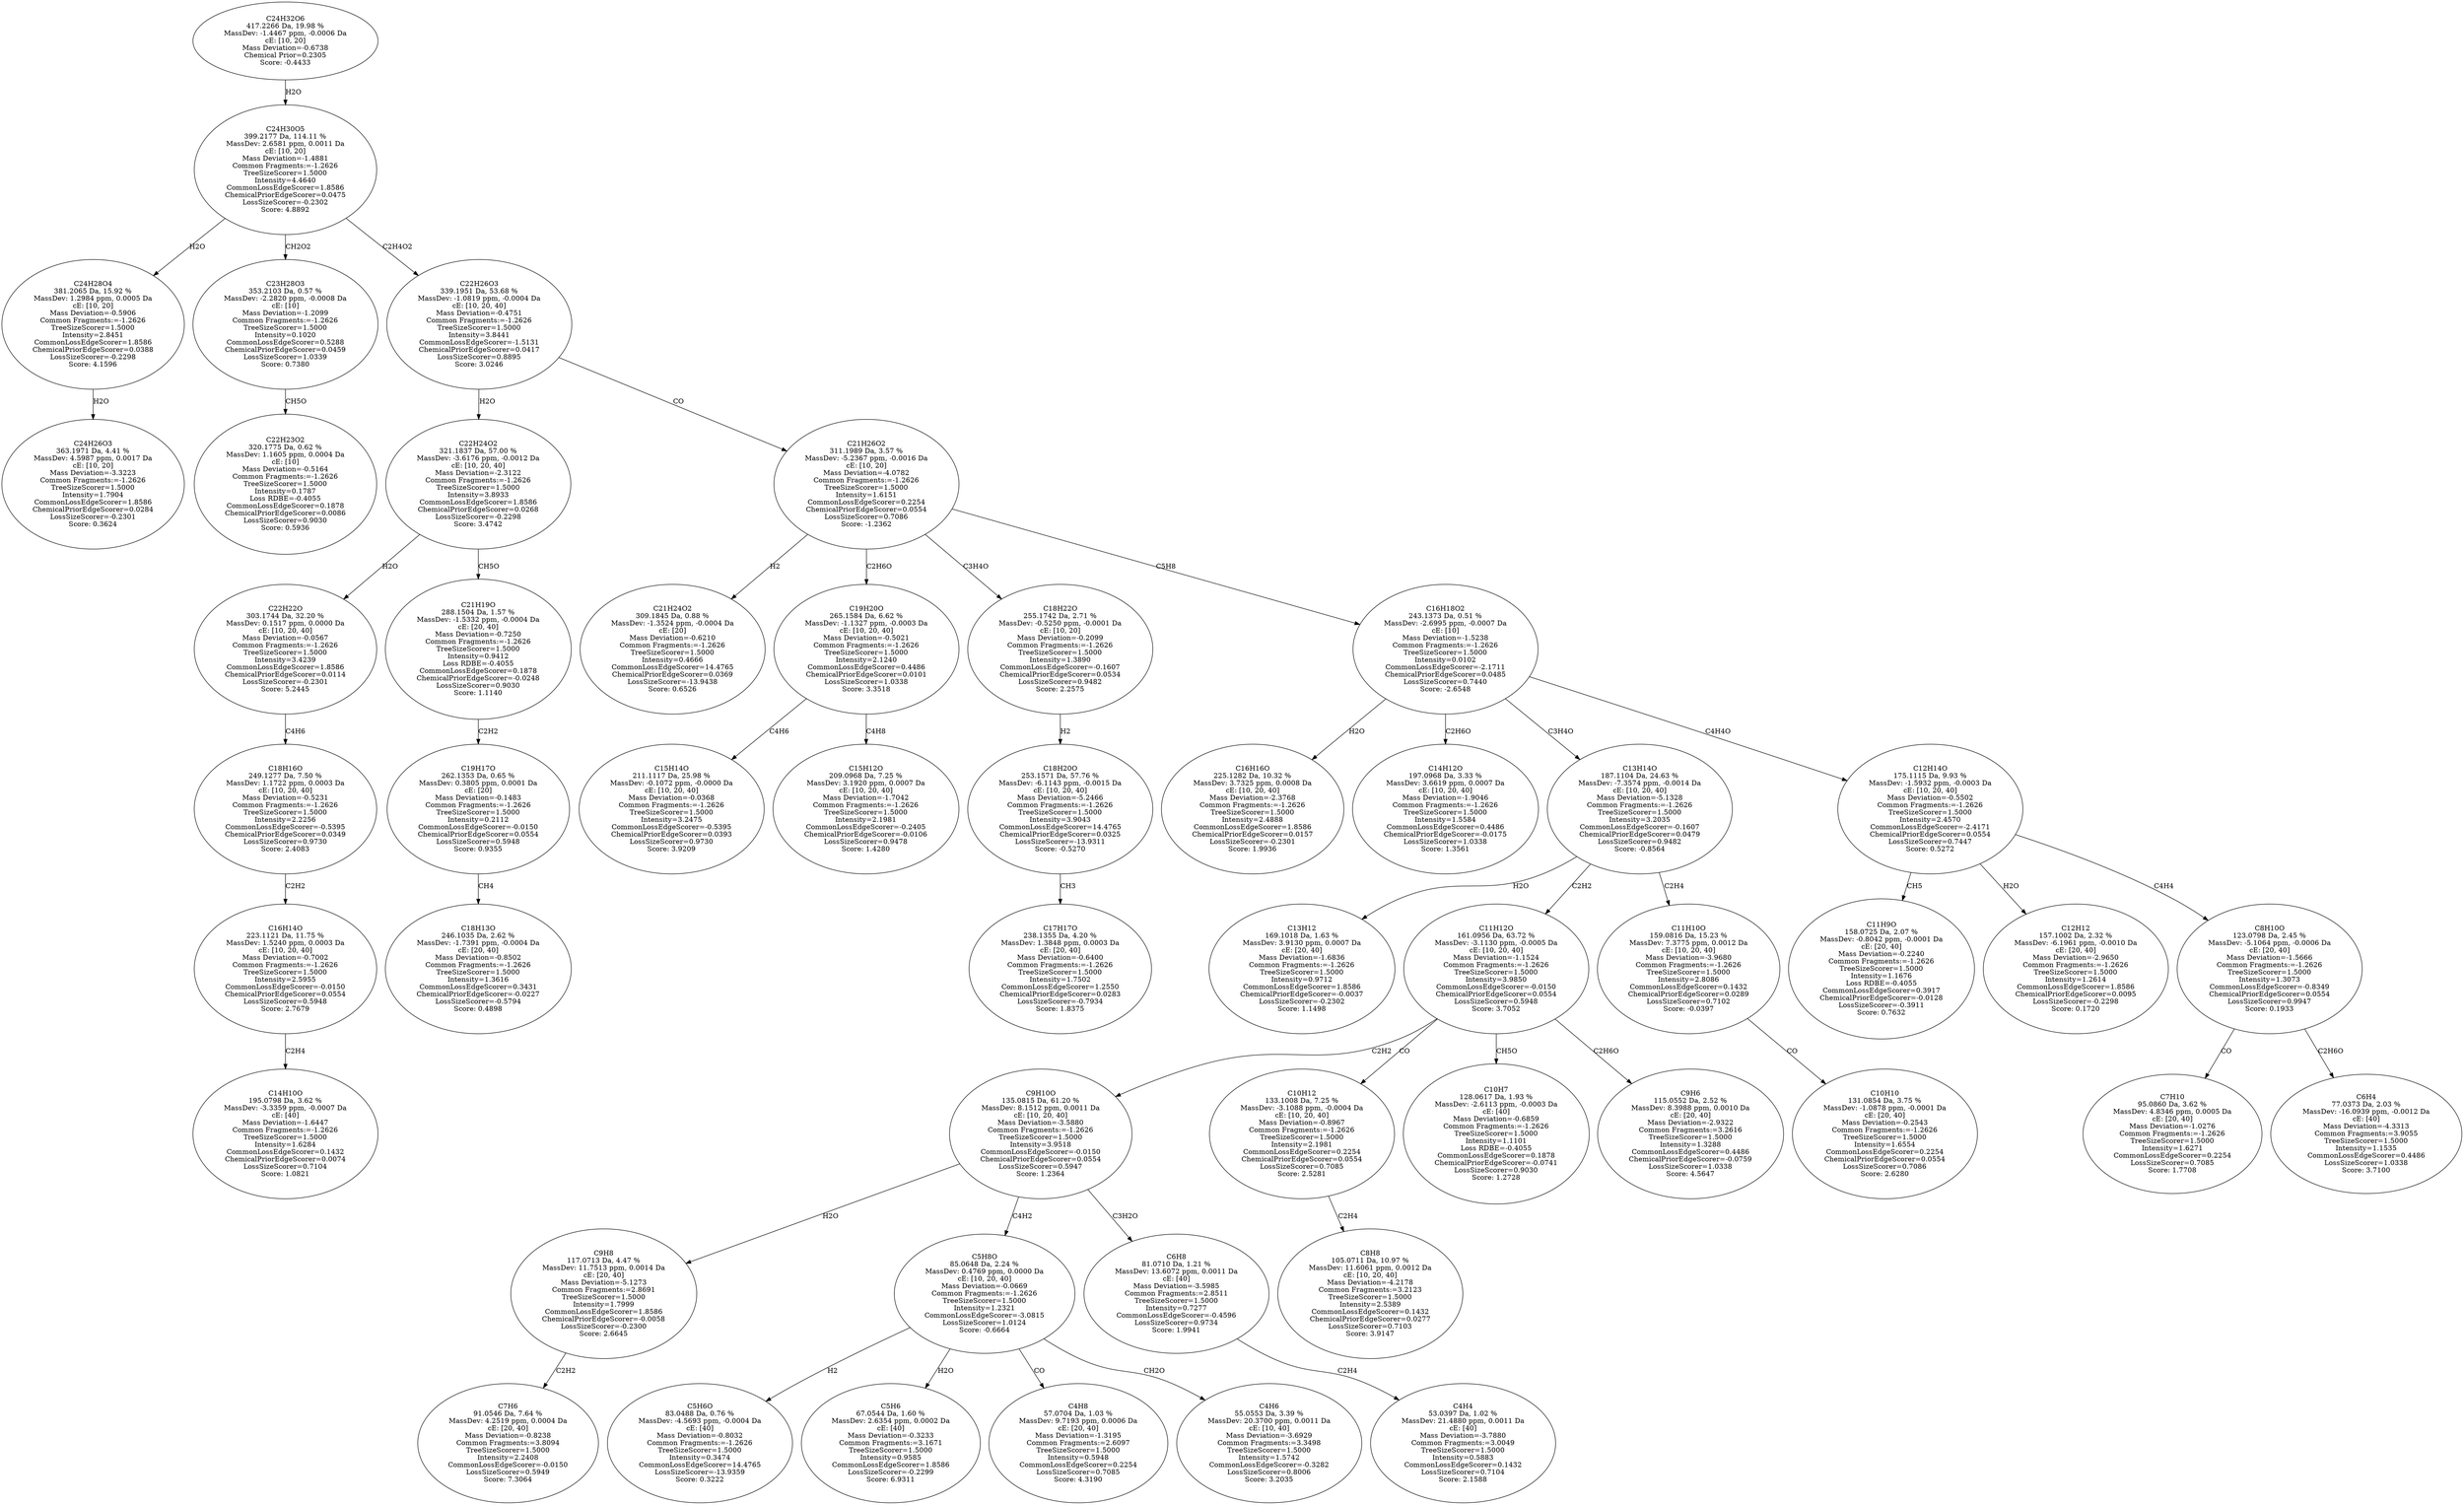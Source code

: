 strict digraph {
v1 [label="C24H26O3\n363.1971 Da, 4.41 %\nMassDev: 4.5987 ppm, 0.0017 Da\ncE: [10, 20]\nMass Deviation=-3.3223\nCommon Fragments:=-1.2626\nTreeSizeScorer=1.5000\nIntensity=1.7904\nCommonLossEdgeScorer=1.8586\nChemicalPriorEdgeScorer=0.0284\nLossSizeScorer=-0.2301\nScore: 0.3624"];
v2 [label="C24H28O4\n381.2065 Da, 15.92 %\nMassDev: 1.2984 ppm, 0.0005 Da\ncE: [10, 20]\nMass Deviation=-0.5906\nCommon Fragments:=-1.2626\nTreeSizeScorer=1.5000\nIntensity=2.8451\nCommonLossEdgeScorer=1.8586\nChemicalPriorEdgeScorer=0.0388\nLossSizeScorer=-0.2298\nScore: 4.1596"];
v3 [label="C22H23O2\n320.1775 Da, 0.62 %\nMassDev: 1.1605 ppm, 0.0004 Da\ncE: [10]\nMass Deviation=-0.5164\nCommon Fragments:=-1.2626\nTreeSizeScorer=1.5000\nIntensity=0.1787\nLoss RDBE=-0.4055\nCommonLossEdgeScorer=0.1878\nChemicalPriorEdgeScorer=0.0086\nLossSizeScorer=0.9030\nScore: 0.5936"];
v4 [label="C23H28O3\n353.2103 Da, 0.57 %\nMassDev: -2.2820 ppm, -0.0008 Da\ncE: [10]\nMass Deviation=-1.2099\nCommon Fragments:=-1.2626\nTreeSizeScorer=1.5000\nIntensity=0.1020\nCommonLossEdgeScorer=0.5288\nChemicalPriorEdgeScorer=0.0459\nLossSizeScorer=1.0339\nScore: 0.7380"];
v5 [label="C14H10O\n195.0798 Da, 3.62 %\nMassDev: -3.3359 ppm, -0.0007 Da\ncE: [40]\nMass Deviation=-1.6447\nCommon Fragments:=-1.2626\nTreeSizeScorer=1.5000\nIntensity=1.6284\nCommonLossEdgeScorer=0.1432\nChemicalPriorEdgeScorer=0.0074\nLossSizeScorer=0.7104\nScore: 1.0821"];
v6 [label="C16H14O\n223.1121 Da, 11.75 %\nMassDev: 1.5240 ppm, 0.0003 Da\ncE: [10, 20, 40]\nMass Deviation=-0.7002\nCommon Fragments:=-1.2626\nTreeSizeScorer=1.5000\nIntensity=2.5955\nCommonLossEdgeScorer=-0.0150\nChemicalPriorEdgeScorer=0.0554\nLossSizeScorer=0.5948\nScore: 2.7679"];
v7 [label="C18H16O\n249.1277 Da, 7.50 %\nMassDev: 1.1722 ppm, 0.0003 Da\ncE: [10, 20, 40]\nMass Deviation=-0.5231\nCommon Fragments:=-1.2626\nTreeSizeScorer=1.5000\nIntensity=2.2256\nCommonLossEdgeScorer=-0.5395\nChemicalPriorEdgeScorer=0.0349\nLossSizeScorer=0.9730\nScore: 2.4083"];
v8 [label="C22H22O\n303.1744 Da, 32.20 %\nMassDev: 0.1517 ppm, 0.0000 Da\ncE: [10, 20, 40]\nMass Deviation=-0.0567\nCommon Fragments:=-1.2626\nTreeSizeScorer=1.5000\nIntensity=3.4239\nCommonLossEdgeScorer=1.8586\nChemicalPriorEdgeScorer=0.0114\nLossSizeScorer=-0.2301\nScore: 5.2445"];
v9 [label="C18H13O\n246.1035 Da, 2.62 %\nMassDev: -1.7391 ppm, -0.0004 Da\ncE: [20, 40]\nMass Deviation=-0.8502\nCommon Fragments:=-1.2626\nTreeSizeScorer=1.5000\nIntensity=1.3616\nCommonLossEdgeScorer=0.3431\nChemicalPriorEdgeScorer=-0.0227\nLossSizeScorer=-0.5794\nScore: 0.4898"];
v10 [label="C19H17O\n262.1353 Da, 0.65 %\nMassDev: 0.3805 ppm, 0.0001 Da\ncE: [20]\nMass Deviation=-0.1483\nCommon Fragments:=-1.2626\nTreeSizeScorer=1.5000\nIntensity=0.2112\nCommonLossEdgeScorer=-0.0150\nChemicalPriorEdgeScorer=0.0554\nLossSizeScorer=0.5948\nScore: 0.9355"];
v11 [label="C21H19O\n288.1504 Da, 1.57 %\nMassDev: -1.5332 ppm, -0.0004 Da\ncE: [20, 40]\nMass Deviation=-0.7250\nCommon Fragments:=-1.2626\nTreeSizeScorer=1.5000\nIntensity=0.9412\nLoss RDBE=-0.4055\nCommonLossEdgeScorer=0.1878\nChemicalPriorEdgeScorer=-0.0248\nLossSizeScorer=0.9030\nScore: 1.1140"];
v12 [label="C22H24O2\n321.1837 Da, 57.00 %\nMassDev: -3.6176 ppm, -0.0012 Da\ncE: [10, 20, 40]\nMass Deviation=-2.3122\nCommon Fragments:=-1.2626\nTreeSizeScorer=1.5000\nIntensity=3.8933\nCommonLossEdgeScorer=1.8586\nChemicalPriorEdgeScorer=0.0268\nLossSizeScorer=-0.2298\nScore: 3.4742"];
v13 [label="C21H24O2\n309.1845 Da, 0.88 %\nMassDev: -1.3524 ppm, -0.0004 Da\ncE: [20]\nMass Deviation=-0.6210\nCommon Fragments:=-1.2626\nTreeSizeScorer=1.5000\nIntensity=0.4666\nCommonLossEdgeScorer=14.4765\nChemicalPriorEdgeScorer=0.0369\nLossSizeScorer=-13.9438\nScore: 0.6526"];
v14 [label="C15H14O\n211.1117 Da, 25.98 %\nMassDev: -0.1072 ppm, -0.0000 Da\ncE: [10, 20, 40]\nMass Deviation=-0.0368\nCommon Fragments:=-1.2626\nTreeSizeScorer=1.5000\nIntensity=3.2475\nCommonLossEdgeScorer=-0.5395\nChemicalPriorEdgeScorer=0.0393\nLossSizeScorer=0.9730\nScore: 3.9209"];
v15 [label="C15H12O\n209.0968 Da, 7.25 %\nMassDev: 3.1920 ppm, 0.0007 Da\ncE: [10, 20, 40]\nMass Deviation=-1.7042\nCommon Fragments:=-1.2626\nTreeSizeScorer=1.5000\nIntensity=2.1981\nCommonLossEdgeScorer=-0.2405\nChemicalPriorEdgeScorer=-0.0106\nLossSizeScorer=0.9478\nScore: 1.4280"];
v16 [label="C19H20O\n265.1584 Da, 6.62 %\nMassDev: -1.1327 ppm, -0.0003 Da\ncE: [10, 20, 40]\nMass Deviation=-0.5021\nCommon Fragments:=-1.2626\nTreeSizeScorer=1.5000\nIntensity=2.1240\nCommonLossEdgeScorer=0.4486\nChemicalPriorEdgeScorer=0.0101\nLossSizeScorer=1.0338\nScore: 3.3518"];
v17 [label="C17H17O\n238.1355 Da, 4.20 %\nMassDev: 1.3848 ppm, 0.0003 Da\ncE: [20, 40]\nMass Deviation=-0.6400\nCommon Fragments:=-1.2626\nTreeSizeScorer=1.5000\nIntensity=1.7502\nCommonLossEdgeScorer=1.2550\nChemicalPriorEdgeScorer=0.0283\nLossSizeScorer=-0.7934\nScore: 1.8375"];
v18 [label="C18H20O\n253.1571 Da, 57.76 %\nMassDev: -6.1143 ppm, -0.0015 Da\ncE: [10, 20, 40]\nMass Deviation=-5.2466\nCommon Fragments:=-1.2626\nTreeSizeScorer=1.5000\nIntensity=3.9043\nCommonLossEdgeScorer=14.4765\nChemicalPriorEdgeScorer=0.0325\nLossSizeScorer=-13.9311\nScore: -0.5270"];
v19 [label="C18H22O\n255.1742 Da, 2.71 %\nMassDev: -0.5250 ppm, -0.0001 Da\ncE: [10, 20]\nMass Deviation=-0.2099\nCommon Fragments:=-1.2626\nTreeSizeScorer=1.5000\nIntensity=1.3890\nCommonLossEdgeScorer=-0.1607\nChemicalPriorEdgeScorer=0.0534\nLossSizeScorer=0.9482\nScore: 2.2575"];
v20 [label="C16H16O\n225.1282 Da, 10.32 %\nMassDev: 3.7325 ppm, 0.0008 Da\ncE: [10, 20, 40]\nMass Deviation=-2.3768\nCommon Fragments:=-1.2626\nTreeSizeScorer=1.5000\nIntensity=2.4888\nCommonLossEdgeScorer=1.8586\nChemicalPriorEdgeScorer=0.0157\nLossSizeScorer=-0.2301\nScore: 1.9936"];
v21 [label="C14H12O\n197.0968 Da, 3.33 %\nMassDev: 3.6619 ppm, 0.0007 Da\ncE: [10, 20, 40]\nMass Deviation=-1.9046\nCommon Fragments:=-1.2626\nTreeSizeScorer=1.5000\nIntensity=1.5584\nCommonLossEdgeScorer=0.4486\nChemicalPriorEdgeScorer=-0.0175\nLossSizeScorer=1.0338\nScore: 1.3561"];
v22 [label="C13H12\n169.1018 Da, 1.63 %\nMassDev: 3.9130 ppm, 0.0007 Da\ncE: [20, 40]\nMass Deviation=-1.6836\nCommon Fragments:=-1.2626\nTreeSizeScorer=1.5000\nIntensity=0.9712\nCommonLossEdgeScorer=1.8586\nChemicalPriorEdgeScorer=-0.0037\nLossSizeScorer=-0.2302\nScore: 1.1498"];
v23 [label="C7H6\n91.0546 Da, 7.64 %\nMassDev: 4.2519 ppm, 0.0004 Da\ncE: [20, 40]\nMass Deviation=-0.8238\nCommon Fragments:=3.8094\nTreeSizeScorer=1.5000\nIntensity=2.2408\nCommonLossEdgeScorer=-0.0150\nLossSizeScorer=0.5949\nScore: 7.3064"];
v24 [label="C9H8\n117.0713 Da, 4.47 %\nMassDev: 11.7513 ppm, 0.0014 Da\ncE: [20, 40]\nMass Deviation=-5.1273\nCommon Fragments:=2.8691\nTreeSizeScorer=1.5000\nIntensity=1.7999\nCommonLossEdgeScorer=1.8586\nChemicalPriorEdgeScorer=-0.0058\nLossSizeScorer=-0.2300\nScore: 2.6645"];
v25 [label="C5H6O\n83.0488 Da, 0.76 %\nMassDev: -4.5693 ppm, -0.0004 Da\ncE: [40]\nMass Deviation=-0.8032\nCommon Fragments:=-1.2626\nTreeSizeScorer=1.5000\nIntensity=0.3474\nCommonLossEdgeScorer=14.4765\nLossSizeScorer=-13.9359\nScore: 0.3222"];
v26 [label="C5H6\n67.0544 Da, 1.60 %\nMassDev: 2.6354 ppm, 0.0002 Da\ncE: [40]\nMass Deviation=-0.3233\nCommon Fragments:=3.1671\nTreeSizeScorer=1.5000\nIntensity=0.9585\nCommonLossEdgeScorer=1.8586\nLossSizeScorer=-0.2299\nScore: 6.9311"];
v27 [label="C4H8\n57.0704 Da, 1.03 %\nMassDev: 9.7193 ppm, 0.0006 Da\ncE: [20, 40]\nMass Deviation=-1.3195\nCommon Fragments:=2.6097\nTreeSizeScorer=1.5000\nIntensity=0.5948\nCommonLossEdgeScorer=0.2254\nLossSizeScorer=0.7085\nScore: 4.3190"];
v28 [label="C4H6\n55.0553 Da, 3.39 %\nMassDev: 20.3700 ppm, 0.0011 Da\ncE: [10, 40]\nMass Deviation=-3.6929\nCommon Fragments:=3.3498\nTreeSizeScorer=1.5000\nIntensity=1.5742\nCommonLossEdgeScorer=-0.3282\nLossSizeScorer=0.8006\nScore: 3.2035"];
v29 [label="C5H8O\n85.0648 Da, 2.24 %\nMassDev: 0.4769 ppm, 0.0000 Da\ncE: [10, 20, 40]\nMass Deviation=-0.0669\nCommon Fragments:=-1.2626\nTreeSizeScorer=1.5000\nIntensity=1.2321\nCommonLossEdgeScorer=-3.0815\nLossSizeScorer=1.0124\nScore: -0.6664"];
v30 [label="C4H4\n53.0397 Da, 1.02 %\nMassDev: 21.4880 ppm, 0.0011 Da\ncE: [40]\nMass Deviation=-3.7880\nCommon Fragments:=3.0049\nTreeSizeScorer=1.5000\nIntensity=0.5883\nCommonLossEdgeScorer=0.1432\nLossSizeScorer=0.7104\nScore: 2.1588"];
v31 [label="C6H8\n81.0710 Da, 1.21 %\nMassDev: 13.6072 ppm, 0.0011 Da\ncE: [40]\nMass Deviation=-3.5985\nCommon Fragments:=2.8511\nTreeSizeScorer=1.5000\nIntensity=0.7277\nCommonLossEdgeScorer=-0.4596\nLossSizeScorer=0.9734\nScore: 1.9941"];
v32 [label="C9H10O\n135.0815 Da, 61.20 %\nMassDev: 8.1512 ppm, 0.0011 Da\ncE: [10, 20, 40]\nMass Deviation=-3.5880\nCommon Fragments:=-1.2626\nTreeSizeScorer=1.5000\nIntensity=3.9518\nCommonLossEdgeScorer=-0.0150\nChemicalPriorEdgeScorer=0.0554\nLossSizeScorer=0.5947\nScore: 1.2364"];
v33 [label="C8H8\n105.0711 Da, 10.97 %\nMassDev: 11.6061 ppm, 0.0012 Da\ncE: [10, 20, 40]\nMass Deviation=-4.2178\nCommon Fragments:=3.2123\nTreeSizeScorer=1.5000\nIntensity=2.5389\nCommonLossEdgeScorer=0.1432\nChemicalPriorEdgeScorer=0.0277\nLossSizeScorer=0.7103\nScore: 3.9147"];
v34 [label="C10H12\n133.1008 Da, 7.25 %\nMassDev: -3.1088 ppm, -0.0004 Da\ncE: [10, 20, 40]\nMass Deviation=-0.8967\nCommon Fragments:=-1.2626\nTreeSizeScorer=1.5000\nIntensity=2.1981\nCommonLossEdgeScorer=0.2254\nChemicalPriorEdgeScorer=0.0554\nLossSizeScorer=0.7085\nScore: 2.5281"];
v35 [label="C10H7\n128.0617 Da, 1.93 %\nMassDev: -2.6113 ppm, -0.0003 Da\ncE: [40]\nMass Deviation=-0.6859\nCommon Fragments:=-1.2626\nTreeSizeScorer=1.5000\nIntensity=1.1101\nLoss RDBE=-0.4055\nCommonLossEdgeScorer=0.1878\nChemicalPriorEdgeScorer=-0.0741\nLossSizeScorer=0.9030\nScore: 1.2728"];
v36 [label="C9H6\n115.0552 Da, 2.52 %\nMassDev: 8.3988 ppm, 0.0010 Da\ncE: [20, 40]\nMass Deviation=-2.9322\nCommon Fragments:=3.2616\nTreeSizeScorer=1.5000\nIntensity=1.3288\nCommonLossEdgeScorer=0.4486\nChemicalPriorEdgeScorer=-0.0759\nLossSizeScorer=1.0338\nScore: 4.5647"];
v37 [label="C11H12O\n161.0956 Da, 63.72 %\nMassDev: -3.1130 ppm, -0.0005 Da\ncE: [10, 20, 40]\nMass Deviation=-1.1524\nCommon Fragments:=-1.2626\nTreeSizeScorer=1.5000\nIntensity=3.9850\nCommonLossEdgeScorer=-0.0150\nChemicalPriorEdgeScorer=0.0554\nLossSizeScorer=0.5948\nScore: 3.7052"];
v38 [label="C10H10\n131.0854 Da, 3.75 %\nMassDev: -1.0878 ppm, -0.0001 Da\ncE: [20, 40]\nMass Deviation=-0.2543\nCommon Fragments:=-1.2626\nTreeSizeScorer=1.5000\nIntensity=1.6554\nCommonLossEdgeScorer=0.2254\nChemicalPriorEdgeScorer=0.0554\nLossSizeScorer=0.7086\nScore: 2.6280"];
v39 [label="C11H10O\n159.0816 Da, 15.23 %\nMassDev: 7.3775 ppm, 0.0012 Da\ncE: [10, 20, 40]\nMass Deviation=-3.9680\nCommon Fragments:=-1.2626\nTreeSizeScorer=1.5000\nIntensity=2.8086\nCommonLossEdgeScorer=0.1432\nChemicalPriorEdgeScorer=0.0289\nLossSizeScorer=0.7102\nScore: -0.0397"];
v40 [label="C13H14O\n187.1104 Da, 24.63 %\nMassDev: -7.3574 ppm, -0.0014 Da\ncE: [10, 20, 40]\nMass Deviation=-5.1328\nCommon Fragments:=-1.2626\nTreeSizeScorer=1.5000\nIntensity=3.2035\nCommonLossEdgeScorer=-0.1607\nChemicalPriorEdgeScorer=0.0479\nLossSizeScorer=0.9482\nScore: -0.8564"];
v41 [label="C11H9O\n158.0725 Da, 2.07 %\nMassDev: -0.8042 ppm, -0.0001 Da\ncE: [20, 40]\nMass Deviation=-0.2240\nCommon Fragments:=-1.2626\nTreeSizeScorer=1.5000\nIntensity=1.1676\nLoss RDBE=-0.4055\nCommonLossEdgeScorer=0.3917\nChemicalPriorEdgeScorer=-0.0128\nLossSizeScorer=-0.3911\nScore: 0.7632"];
v42 [label="C12H12\n157.1002 Da, 2.32 %\nMassDev: -6.1961 ppm, -0.0010 Da\ncE: [20, 40]\nMass Deviation=-2.9650\nCommon Fragments:=-1.2626\nTreeSizeScorer=1.5000\nIntensity=1.2614\nCommonLossEdgeScorer=1.8586\nChemicalPriorEdgeScorer=0.0095\nLossSizeScorer=-0.2298\nScore: 0.1720"];
v43 [label="C7H10\n95.0860 Da, 3.62 %\nMassDev: 4.8346 ppm, 0.0005 Da\ncE: [20, 40]\nMass Deviation=-1.0276\nCommon Fragments:=-1.2626\nTreeSizeScorer=1.5000\nIntensity=1.6271\nCommonLossEdgeScorer=0.2254\nLossSizeScorer=0.7085\nScore: 1.7708"];
v44 [label="C6H4\n77.0373 Da, 2.03 %\nMassDev: -16.0939 ppm, -0.0012 Da\ncE: [40]\nMass Deviation=-4.3313\nCommon Fragments:=3.9055\nTreeSizeScorer=1.5000\nIntensity=1.1535\nCommonLossEdgeScorer=0.4486\nLossSizeScorer=1.0338\nScore: 3.7100"];
v45 [label="C8H10O\n123.0798 Da, 2.45 %\nMassDev: -5.1064 ppm, -0.0006 Da\ncE: [20, 40]\nMass Deviation=-1.5666\nCommon Fragments:=-1.2626\nTreeSizeScorer=1.5000\nIntensity=1.3073\nCommonLossEdgeScorer=-0.8349\nChemicalPriorEdgeScorer=0.0554\nLossSizeScorer=0.9947\nScore: 0.1933"];
v46 [label="C12H14O\n175.1115 Da, 9.93 %\nMassDev: -1.5932 ppm, -0.0003 Da\ncE: [10, 20, 40]\nMass Deviation=-0.5502\nCommon Fragments:=-1.2626\nTreeSizeScorer=1.5000\nIntensity=2.4570\nCommonLossEdgeScorer=-2.4171\nChemicalPriorEdgeScorer=0.0554\nLossSizeScorer=0.7447\nScore: 0.5272"];
v47 [label="C16H18O2\n243.1373 Da, 0.51 %\nMassDev: -2.6995 ppm, -0.0007 Da\ncE: [10]\nMass Deviation=-1.5238\nCommon Fragments:=-1.2626\nTreeSizeScorer=1.5000\nIntensity=0.0102\nCommonLossEdgeScorer=-2.1711\nChemicalPriorEdgeScorer=0.0485\nLossSizeScorer=0.7440\nScore: -2.6548"];
v48 [label="C21H26O2\n311.1989 Da, 3.57 %\nMassDev: -5.2367 ppm, -0.0016 Da\ncE: [10, 20]\nMass Deviation=-4.0782\nCommon Fragments:=-1.2626\nTreeSizeScorer=1.5000\nIntensity=1.6151\nCommonLossEdgeScorer=0.2254\nChemicalPriorEdgeScorer=0.0554\nLossSizeScorer=0.7086\nScore: -1.2362"];
v49 [label="C22H26O3\n339.1951 Da, 53.68 %\nMassDev: -1.0819 ppm, -0.0004 Da\ncE: [10, 20, 40]\nMass Deviation=-0.4751\nCommon Fragments:=-1.2626\nTreeSizeScorer=1.5000\nIntensity=3.8441\nCommonLossEdgeScorer=-1.5131\nChemicalPriorEdgeScorer=0.0417\nLossSizeScorer=0.8895\nScore: 3.0246"];
v50 [label="C24H30O5\n399.2177 Da, 114.11 %\nMassDev: 2.6581 ppm, 0.0011 Da\ncE: [10, 20]\nMass Deviation=-1.4881\nCommon Fragments:=-1.2626\nTreeSizeScorer=1.5000\nIntensity=4.4640\nCommonLossEdgeScorer=1.8586\nChemicalPriorEdgeScorer=0.0475\nLossSizeScorer=-0.2302\nScore: 4.8892"];
v51 [label="C24H32O6\n417.2266 Da, 19.98 %\nMassDev: -1.4467 ppm, -0.0006 Da\ncE: [10, 20]\nMass Deviation=-0.6738\nChemical Prior=0.2305\nScore: -0.4433"];
v2 -> v1 [label="H2O"];
v50 -> v2 [label="H2O"];
v4 -> v3 [label="CH5O"];
v50 -> v4 [label="CH2O2"];
v6 -> v5 [label="C2H4"];
v7 -> v6 [label="C2H2"];
v8 -> v7 [label="C4H6"];
v12 -> v8 [label="H2O"];
v10 -> v9 [label="CH4"];
v11 -> v10 [label="C2H2"];
v12 -> v11 [label="CH5O"];
v49 -> v12 [label="H2O"];
v48 -> v13 [label="H2"];
v16 -> v14 [label="C4H6"];
v16 -> v15 [label="C4H8"];
v48 -> v16 [label="C2H6O"];
v18 -> v17 [label="CH3"];
v19 -> v18 [label="H2"];
v48 -> v19 [label="C3H4O"];
v47 -> v20 [label="H2O"];
v47 -> v21 [label="C2H6O"];
v40 -> v22 [label="H2O"];
v24 -> v23 [label="C2H2"];
v32 -> v24 [label="H2O"];
v29 -> v25 [label="H2"];
v29 -> v26 [label="H2O"];
v29 -> v27 [label="CO"];
v29 -> v28 [label="CH2O"];
v32 -> v29 [label="C4H2"];
v31 -> v30 [label="C2H4"];
v32 -> v31 [label="C3H2O"];
v37 -> v32 [label="C2H2"];
v34 -> v33 [label="C2H4"];
v37 -> v34 [label="CO"];
v37 -> v35 [label="CH5O"];
v37 -> v36 [label="C2H6O"];
v40 -> v37 [label="C2H2"];
v39 -> v38 [label="CO"];
v40 -> v39 [label="C2H4"];
v47 -> v40 [label="C3H4O"];
v46 -> v41 [label="CH5"];
v46 -> v42 [label="H2O"];
v45 -> v43 [label="CO"];
v45 -> v44 [label="C2H6O"];
v46 -> v45 [label="C4H4"];
v47 -> v46 [label="C4H4O"];
v48 -> v47 [label="C5H8"];
v49 -> v48 [label="CO"];
v50 -> v49 [label="C2H4O2"];
v51 -> v50 [label="H2O"];
}